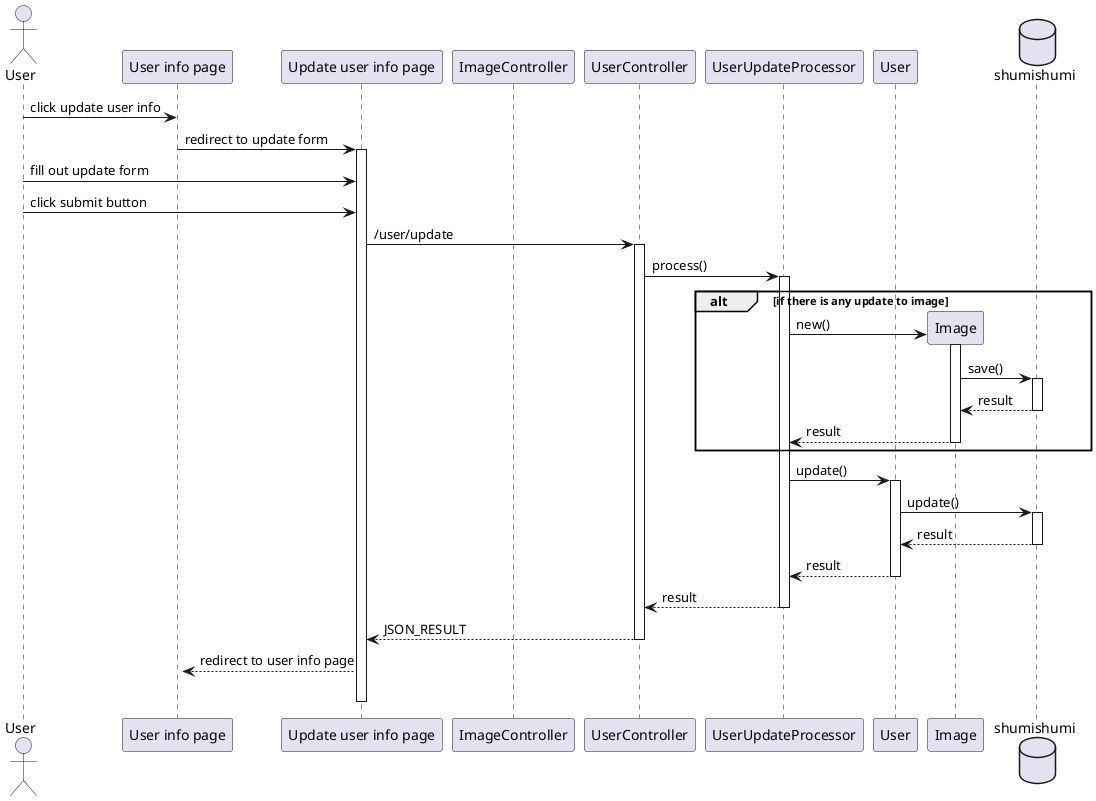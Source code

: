 @startuml update user info
'autonumber 1.1.1

actor User as u

' Box "front end"
participant "User info page" as uinfo
participant "Update user info page" as update
' end box

' Box "back end"
participant "ImageController" as ic
participant "UserController" as uc
participant "UserUpdateProcessor" as updproc

participant "User" as um
participant "Image" as im
' end box

database shumishumi as db

u -> uinfo : click update user info
uinfo -> update --++ : redirect to update form

'autonumber inc a
u -> update : fill out update form

'autonumber inc a
u -> update : click submit button

update -> uc++ : /user/update
uc -> updproc++ : process()

alt if there is any update to image
create im
updproc -> im++ : new()
im -> db++ : save()
return result
return result
end

updproc -> um++ : update()
um -> db++: update()
return result
return result
return result

return JSON_RESULT

update --> uinfo ++-- : redirect to user info page

@enduml